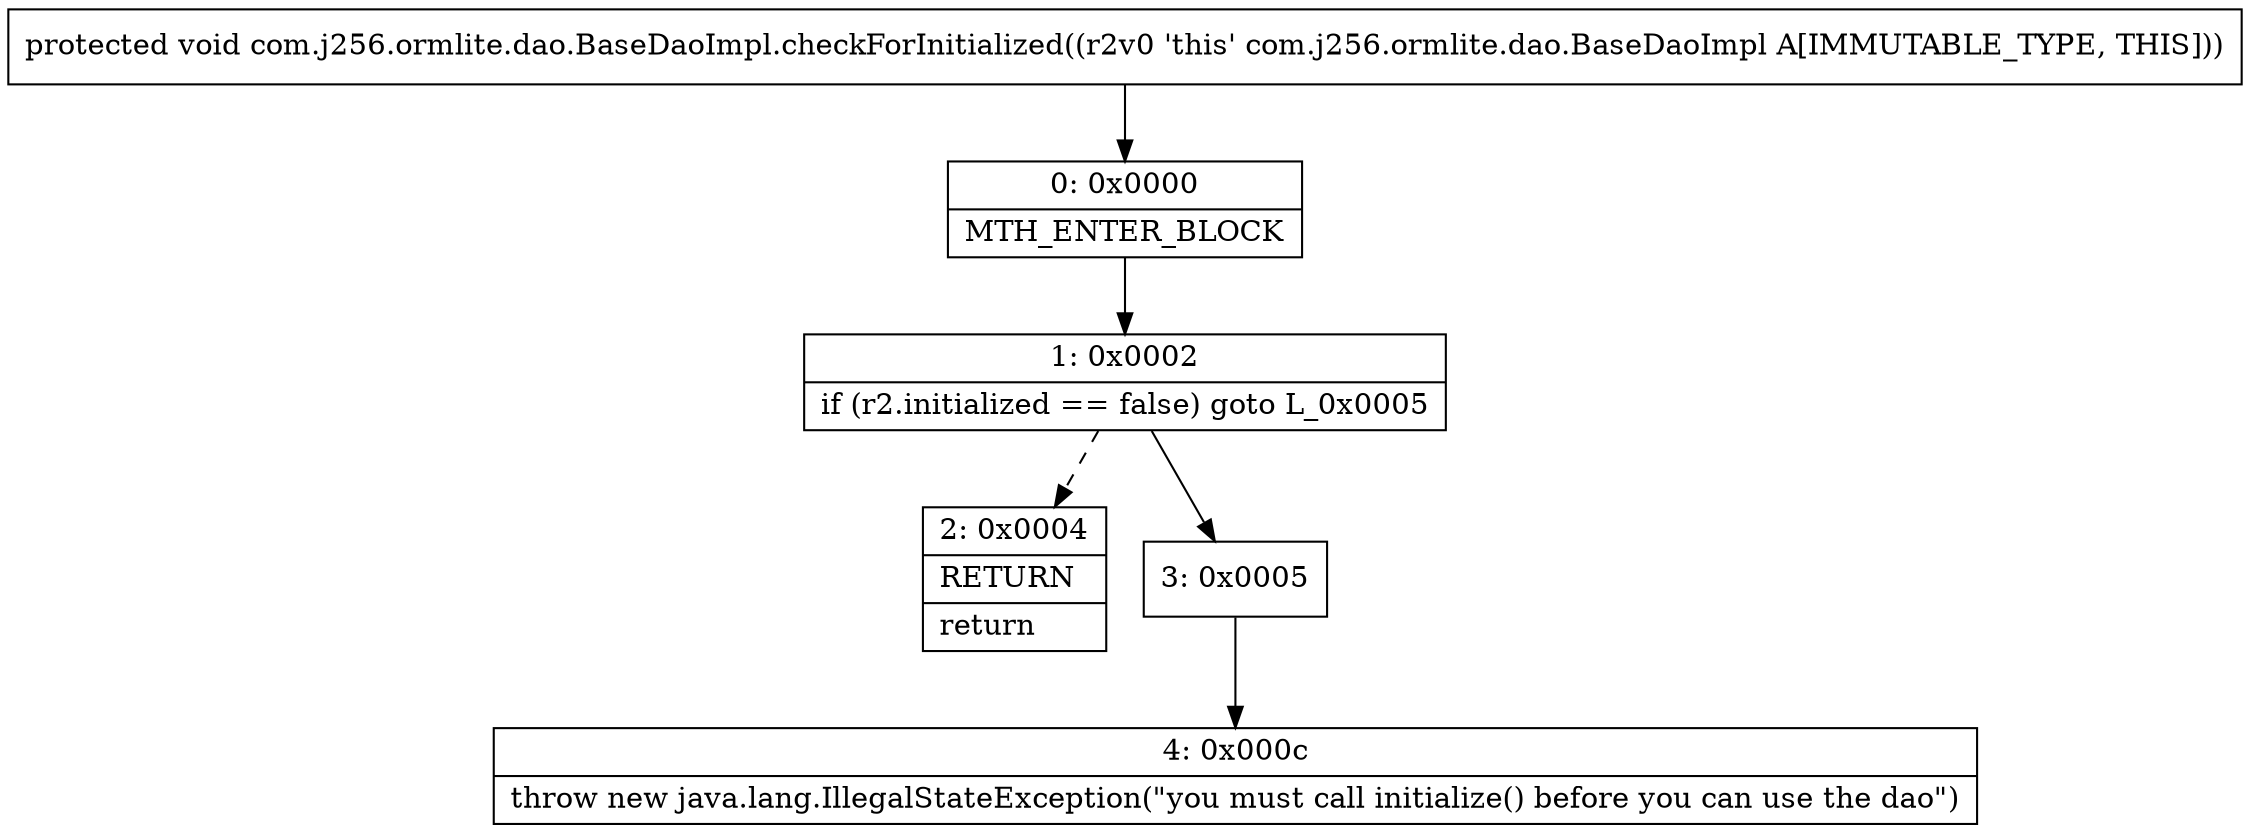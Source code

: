 digraph "CFG forcom.j256.ormlite.dao.BaseDaoImpl.checkForInitialized()V" {
Node_0 [shape=record,label="{0\:\ 0x0000|MTH_ENTER_BLOCK\l}"];
Node_1 [shape=record,label="{1\:\ 0x0002|if (r2.initialized == false) goto L_0x0005\l}"];
Node_2 [shape=record,label="{2\:\ 0x0004|RETURN\l|return\l}"];
Node_3 [shape=record,label="{3\:\ 0x0005}"];
Node_4 [shape=record,label="{4\:\ 0x000c|throw new java.lang.IllegalStateException(\"you must call initialize() before you can use the dao\")\l}"];
MethodNode[shape=record,label="{protected void com.j256.ormlite.dao.BaseDaoImpl.checkForInitialized((r2v0 'this' com.j256.ormlite.dao.BaseDaoImpl A[IMMUTABLE_TYPE, THIS])) }"];
MethodNode -> Node_0;
Node_0 -> Node_1;
Node_1 -> Node_2[style=dashed];
Node_1 -> Node_3;
Node_3 -> Node_4;
}

